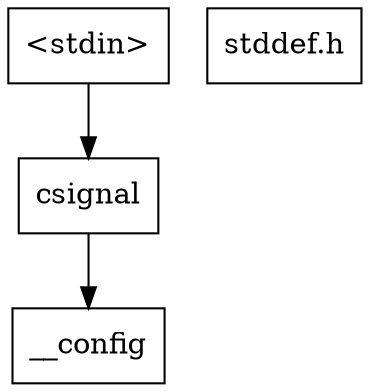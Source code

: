 digraph "dependencies" {
  header_0 [ shape="box", label="\<stdin\>" ];
  header_1 [ shape="box", label="csignal" ];
  header_2 [ shape="box", label="__config" ];
  header_30 [ shape="box", label="stddef.h" ];
  header_0 -> header_1;
  header_1 -> header_2;
}